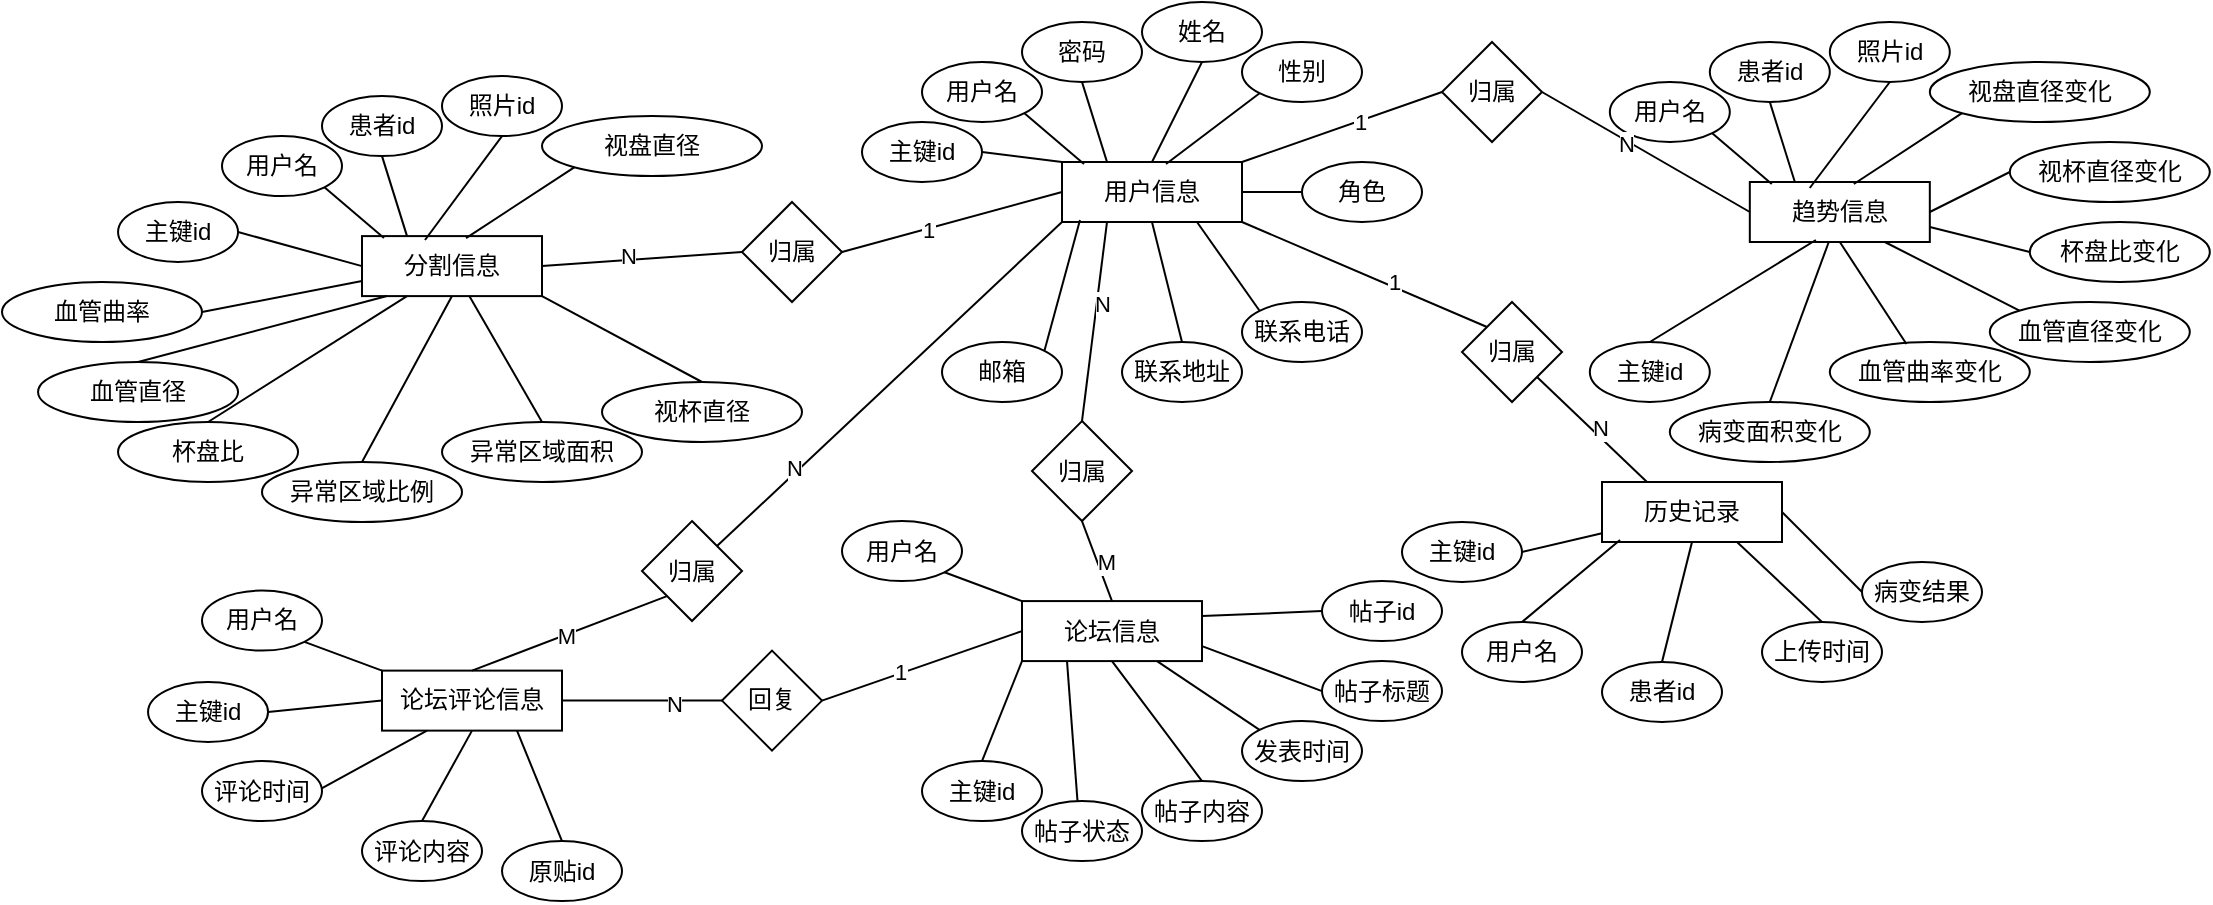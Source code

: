 <mxfile version="26.0.10">
  <diagram id="R2lEEEUBdFMjLlhIrx00" name="Page-1">
    <mxGraphModel dx="1804" dy="581" grid="1" gridSize="10" guides="1" tooltips="1" connect="1" arrows="1" fold="1" page="1" pageScale="1" pageWidth="850" pageHeight="1100" math="0" shadow="0" extFonts="Permanent Marker^https://fonts.googleapis.com/css?family=Permanent+Marker">
      <root>
        <mxCell id="0" />
        <mxCell id="1" parent="0" />
        <mxCell id="Ebmh9Xk1geTlfbSQMeQ6-151" style="rounded=0;orthogonalLoop=1;jettySize=auto;html=1;exitX=0.25;exitY=1;exitDx=0;exitDy=0;entryX=0.5;entryY=0;entryDx=0;entryDy=0;endArrow=none;startFill=0;" edge="1" parent="1" source="Ebmh9Xk1geTlfbSQMeQ6-1" target="Ebmh9Xk1geTlfbSQMeQ6-150">
          <mxGeometry relative="1" as="geometry" />
        </mxCell>
        <mxCell id="Ebmh9Xk1geTlfbSQMeQ6-153" value="N" style="edgeLabel;html=1;align=center;verticalAlign=middle;resizable=0;points=[];" vertex="1" connectable="0" parent="Ebmh9Xk1geTlfbSQMeQ6-151">
          <mxGeometry x="-0.19" y="2" relative="1" as="geometry">
            <mxPoint as="offset" />
          </mxGeometry>
        </mxCell>
        <mxCell id="Ebmh9Xk1geTlfbSQMeQ6-1" value="用户信息" style="rounded=0;whiteSpace=wrap;html=1;" vertex="1" parent="1">
          <mxGeometry x="400" y="230" width="90" height="30" as="geometry" />
        </mxCell>
        <mxCell id="Ebmh9Xk1geTlfbSQMeQ6-10" style="rounded=0;orthogonalLoop=1;jettySize=auto;html=1;exitX=1;exitY=0.5;exitDx=0;exitDy=0;entryX=0;entryY=0;entryDx=0;entryDy=0;endArrow=none;startFill=0;" edge="1" parent="1" source="Ebmh9Xk1geTlfbSQMeQ6-2" target="Ebmh9Xk1geTlfbSQMeQ6-1">
          <mxGeometry relative="1" as="geometry" />
        </mxCell>
        <mxCell id="Ebmh9Xk1geTlfbSQMeQ6-2" value="主键id" style="ellipse;whiteSpace=wrap;html=1;" vertex="1" parent="1">
          <mxGeometry x="300" y="210" width="60" height="30" as="geometry" />
        </mxCell>
        <mxCell id="Ebmh9Xk1geTlfbSQMeQ6-3" value="用户名" style="ellipse;whiteSpace=wrap;html=1;" vertex="1" parent="1">
          <mxGeometry x="330" y="180" width="60" height="30" as="geometry" />
        </mxCell>
        <mxCell id="Ebmh9Xk1geTlfbSQMeQ6-13" style="rounded=0;orthogonalLoop=1;jettySize=auto;html=1;exitX=0.5;exitY=1;exitDx=0;exitDy=0;entryX=0.25;entryY=0;entryDx=0;entryDy=0;endArrow=none;startFill=0;" edge="1" parent="1" source="Ebmh9Xk1geTlfbSQMeQ6-4" target="Ebmh9Xk1geTlfbSQMeQ6-1">
          <mxGeometry relative="1" as="geometry" />
        </mxCell>
        <mxCell id="Ebmh9Xk1geTlfbSQMeQ6-4" value="密码" style="ellipse;whiteSpace=wrap;html=1;" vertex="1" parent="1">
          <mxGeometry x="380" y="160" width="60" height="30" as="geometry" />
        </mxCell>
        <mxCell id="Ebmh9Xk1geTlfbSQMeQ6-5" value="姓名" style="ellipse;whiteSpace=wrap;html=1;" vertex="1" parent="1">
          <mxGeometry x="440" y="150" width="60" height="30" as="geometry" />
        </mxCell>
        <mxCell id="Ebmh9Xk1geTlfbSQMeQ6-6" value="性别" style="ellipse;whiteSpace=wrap;html=1;" vertex="1" parent="1">
          <mxGeometry x="490" y="170" width="60" height="30" as="geometry" />
        </mxCell>
        <mxCell id="Ebmh9Xk1geTlfbSQMeQ6-7" value="联系地址&lt;span style=&quot;color: rgba(0, 0, 0, 0); font-family: monospace; font-size: 0px; text-align: start; text-wrap-mode: nowrap;&quot;&gt;%3CmxGraphModel%3E%3Croot%3E%3CmxCell%20id%3D%220%22%2F%3E%3CmxCell%20id%3D%221%22%20parent%3D%220%22%2F%3E%3CmxCell%20id%3D%222%22%20value%3D%22%E7%94%A8%E6%88%B7%E5%90%8D%22%20style%3D%22ellipse%3BwhiteSpace%3Dwrap%3Bhtml%3D1%3B%22%20vertex%3D%221%22%20parent%3D%221%22%3E%3CmxGeometry%20x%3D%22300%22%20y%3D%22120%22%20width%3D%2260%22%20height%3D%2230%22%20as%3D%22geometry%22%2F%3E%3C%2FmxCell%3E%3C%2Froot%3E%3C%2FmxGraphModel%3E&lt;/span&gt;" style="ellipse;whiteSpace=wrap;html=1;" vertex="1" parent="1">
          <mxGeometry x="430" y="320" width="60" height="30" as="geometry" />
        </mxCell>
        <mxCell id="Ebmh9Xk1geTlfbSQMeQ6-8" value="联系电话" style="ellipse;whiteSpace=wrap;html=1;" vertex="1" parent="1">
          <mxGeometry x="490" y="300" width="60" height="30" as="geometry" />
        </mxCell>
        <mxCell id="Ebmh9Xk1geTlfbSQMeQ6-9" value="邮箱" style="ellipse;whiteSpace=wrap;html=1;" vertex="1" parent="1">
          <mxGeometry x="340" y="320" width="60" height="30" as="geometry" />
        </mxCell>
        <mxCell id="Ebmh9Xk1geTlfbSQMeQ6-14" style="rounded=0;orthogonalLoop=1;jettySize=auto;html=1;exitX=1;exitY=1;exitDx=0;exitDy=0;entryX=0.122;entryY=0.033;entryDx=0;entryDy=0;entryPerimeter=0;endArrow=none;startFill=0;" edge="1" parent="1" source="Ebmh9Xk1geTlfbSQMeQ6-3" target="Ebmh9Xk1geTlfbSQMeQ6-1">
          <mxGeometry relative="1" as="geometry" />
        </mxCell>
        <mxCell id="Ebmh9Xk1geTlfbSQMeQ6-15" style="rounded=0;orthogonalLoop=1;jettySize=auto;html=1;exitX=0.5;exitY=1;exitDx=0;exitDy=0;entryX=0.5;entryY=0;entryDx=0;entryDy=0;endArrow=none;startFill=0;" edge="1" parent="1" source="Ebmh9Xk1geTlfbSQMeQ6-5" target="Ebmh9Xk1geTlfbSQMeQ6-1">
          <mxGeometry relative="1" as="geometry" />
        </mxCell>
        <mxCell id="Ebmh9Xk1geTlfbSQMeQ6-17" style="rounded=0;orthogonalLoop=1;jettySize=auto;html=1;exitX=0;exitY=1;exitDx=0;exitDy=0;entryX=0.578;entryY=0.033;entryDx=0;entryDy=0;entryPerimeter=0;endArrow=none;startFill=0;" edge="1" parent="1" source="Ebmh9Xk1geTlfbSQMeQ6-6" target="Ebmh9Xk1geTlfbSQMeQ6-1">
          <mxGeometry relative="1" as="geometry" />
        </mxCell>
        <mxCell id="Ebmh9Xk1geTlfbSQMeQ6-19" style="edgeStyle=orthogonalEdgeStyle;rounded=0;orthogonalLoop=1;jettySize=auto;html=1;exitX=0;exitY=0.5;exitDx=0;exitDy=0;entryX=1;entryY=0.5;entryDx=0;entryDy=0;endArrow=none;startFill=0;" edge="1" parent="1" source="Ebmh9Xk1geTlfbSQMeQ6-18" target="Ebmh9Xk1geTlfbSQMeQ6-1">
          <mxGeometry relative="1" as="geometry" />
        </mxCell>
        <mxCell id="Ebmh9Xk1geTlfbSQMeQ6-18" value="角色" style="ellipse;whiteSpace=wrap;html=1;" vertex="1" parent="1">
          <mxGeometry x="520" y="230" width="60" height="30" as="geometry" />
        </mxCell>
        <mxCell id="Ebmh9Xk1geTlfbSQMeQ6-20" style="rounded=0;orthogonalLoop=1;jettySize=auto;html=1;exitX=0;exitY=0;exitDx=0;exitDy=0;entryX=0.75;entryY=1;entryDx=0;entryDy=0;endArrow=none;startFill=0;" edge="1" parent="1" source="Ebmh9Xk1geTlfbSQMeQ6-8" target="Ebmh9Xk1geTlfbSQMeQ6-1">
          <mxGeometry relative="1" as="geometry" />
        </mxCell>
        <mxCell id="Ebmh9Xk1geTlfbSQMeQ6-21" style="rounded=0;orthogonalLoop=1;jettySize=auto;html=1;exitX=0.5;exitY=0;exitDx=0;exitDy=0;entryX=0.5;entryY=1;entryDx=0;entryDy=0;endArrow=none;startFill=0;" edge="1" parent="1" source="Ebmh9Xk1geTlfbSQMeQ6-7" target="Ebmh9Xk1geTlfbSQMeQ6-1">
          <mxGeometry relative="1" as="geometry" />
        </mxCell>
        <mxCell id="Ebmh9Xk1geTlfbSQMeQ6-22" style="rounded=0;orthogonalLoop=1;jettySize=auto;html=1;exitX=1;exitY=0;exitDx=0;exitDy=0;entryX=0.1;entryY=0.967;entryDx=0;entryDy=0;entryPerimeter=0;endArrow=none;startFill=0;" edge="1" parent="1" source="Ebmh9Xk1geTlfbSQMeQ6-9" target="Ebmh9Xk1geTlfbSQMeQ6-1">
          <mxGeometry relative="1" as="geometry" />
        </mxCell>
        <mxCell id="Ebmh9Xk1geTlfbSQMeQ6-23" value="趋势信息" style="rounded=0;whiteSpace=wrap;html=1;" vertex="1" parent="1">
          <mxGeometry x="743.91" y="240" width="90" height="30" as="geometry" />
        </mxCell>
        <mxCell id="Ebmh9Xk1geTlfbSQMeQ6-24" style="rounded=0;orthogonalLoop=1;jettySize=auto;html=1;exitX=0.5;exitY=0;exitDx=0;exitDy=0;entryX=0.367;entryY=0.967;entryDx=0;entryDy=0;entryPerimeter=0;endArrow=none;startFill=0;" edge="1" parent="1" source="Ebmh9Xk1geTlfbSQMeQ6-25" target="Ebmh9Xk1geTlfbSQMeQ6-23">
          <mxGeometry relative="1" as="geometry">
            <mxPoint x="773.91" y="290" as="targetPoint" />
          </mxGeometry>
        </mxCell>
        <mxCell id="Ebmh9Xk1geTlfbSQMeQ6-25" value="主键id" style="ellipse;whiteSpace=wrap;html=1;" vertex="1" parent="1">
          <mxGeometry x="663.91" y="320" width="60" height="30" as="geometry" />
        </mxCell>
        <mxCell id="Ebmh9Xk1geTlfbSQMeQ6-26" value="用户名" style="ellipse;whiteSpace=wrap;html=1;" vertex="1" parent="1">
          <mxGeometry x="673.91" y="190" width="60" height="30" as="geometry" />
        </mxCell>
        <mxCell id="Ebmh9Xk1geTlfbSQMeQ6-27" style="rounded=0;orthogonalLoop=1;jettySize=auto;html=1;exitX=0.5;exitY=1;exitDx=0;exitDy=0;entryX=0.25;entryY=0;entryDx=0;entryDy=0;endArrow=none;startFill=0;" edge="1" parent="1" source="Ebmh9Xk1geTlfbSQMeQ6-28" target="Ebmh9Xk1geTlfbSQMeQ6-23">
          <mxGeometry relative="1" as="geometry" />
        </mxCell>
        <mxCell id="Ebmh9Xk1geTlfbSQMeQ6-28" value="患者id" style="ellipse;whiteSpace=wrap;html=1;" vertex="1" parent="1">
          <mxGeometry x="723.91" y="170" width="60" height="30" as="geometry" />
        </mxCell>
        <mxCell id="Ebmh9Xk1geTlfbSQMeQ6-29" value="照片id" style="ellipse;whiteSpace=wrap;html=1;" vertex="1" parent="1">
          <mxGeometry x="783.91" y="160" width="60" height="30" as="geometry" />
        </mxCell>
        <mxCell id="Ebmh9Xk1geTlfbSQMeQ6-30" value="视盘直径变化" style="ellipse;whiteSpace=wrap;html=1;" vertex="1" parent="1">
          <mxGeometry x="833.91" y="180" width="110" height="30" as="geometry" />
        </mxCell>
        <mxCell id="Ebmh9Xk1geTlfbSQMeQ6-31" value="血管直径变化" style="ellipse;whiteSpace=wrap;html=1;" vertex="1" parent="1">
          <mxGeometry x="863.91" y="300" width="100" height="30" as="geometry" />
        </mxCell>
        <mxCell id="Ebmh9Xk1geTlfbSQMeQ6-32" value="杯盘比变化" style="ellipse;whiteSpace=wrap;html=1;" vertex="1" parent="1">
          <mxGeometry x="883.91" y="260" width="90" height="30" as="geometry" />
        </mxCell>
        <mxCell id="Ebmh9Xk1geTlfbSQMeQ6-33" value="血管曲率变化" style="ellipse;whiteSpace=wrap;html=1;" vertex="1" parent="1">
          <mxGeometry x="783.91" y="320" width="100" height="30" as="geometry" />
        </mxCell>
        <mxCell id="Ebmh9Xk1geTlfbSQMeQ6-34" style="rounded=0;orthogonalLoop=1;jettySize=auto;html=1;exitX=1;exitY=1;exitDx=0;exitDy=0;entryX=0.122;entryY=0.033;entryDx=0;entryDy=0;entryPerimeter=0;endArrow=none;startFill=0;" edge="1" parent="1" source="Ebmh9Xk1geTlfbSQMeQ6-26" target="Ebmh9Xk1geTlfbSQMeQ6-23">
          <mxGeometry relative="1" as="geometry" />
        </mxCell>
        <mxCell id="Ebmh9Xk1geTlfbSQMeQ6-35" style="rounded=0;orthogonalLoop=1;jettySize=auto;html=1;exitX=0.5;exitY=1;exitDx=0;exitDy=0;entryX=0.333;entryY=0.1;entryDx=0;entryDy=0;entryPerimeter=0;endArrow=none;startFill=0;" edge="1" parent="1" source="Ebmh9Xk1geTlfbSQMeQ6-29" target="Ebmh9Xk1geTlfbSQMeQ6-23">
          <mxGeometry relative="1" as="geometry" />
        </mxCell>
        <mxCell id="Ebmh9Xk1geTlfbSQMeQ6-36" style="rounded=0;orthogonalLoop=1;jettySize=auto;html=1;exitX=0;exitY=1;exitDx=0;exitDy=0;entryX=0.578;entryY=0.033;entryDx=0;entryDy=0;entryPerimeter=0;endArrow=none;startFill=0;" edge="1" parent="1" source="Ebmh9Xk1geTlfbSQMeQ6-30" target="Ebmh9Xk1geTlfbSQMeQ6-23">
          <mxGeometry relative="1" as="geometry" />
        </mxCell>
        <mxCell id="Ebmh9Xk1geTlfbSQMeQ6-37" style="rounded=0;orthogonalLoop=1;jettySize=auto;html=1;exitX=0;exitY=0.5;exitDx=0;exitDy=0;entryX=1;entryY=0.5;entryDx=0;entryDy=0;endArrow=none;startFill=0;" edge="1" parent="1" source="Ebmh9Xk1geTlfbSQMeQ6-38" target="Ebmh9Xk1geTlfbSQMeQ6-23">
          <mxGeometry relative="1" as="geometry" />
        </mxCell>
        <mxCell id="Ebmh9Xk1geTlfbSQMeQ6-38" value="视杯直径变化" style="ellipse;whiteSpace=wrap;html=1;" vertex="1" parent="1">
          <mxGeometry x="873.91" y="220" width="100" height="30" as="geometry" />
        </mxCell>
        <mxCell id="Ebmh9Xk1geTlfbSQMeQ6-39" style="rounded=0;orthogonalLoop=1;jettySize=auto;html=1;exitX=0;exitY=0.5;exitDx=0;exitDy=0;entryX=1;entryY=0.75;entryDx=0;entryDy=0;endArrow=none;startFill=0;" edge="1" parent="1" source="Ebmh9Xk1geTlfbSQMeQ6-32" target="Ebmh9Xk1geTlfbSQMeQ6-23">
          <mxGeometry relative="1" as="geometry" />
        </mxCell>
        <mxCell id="Ebmh9Xk1geTlfbSQMeQ6-40" style="rounded=0;orthogonalLoop=1;jettySize=auto;html=1;exitX=0;exitY=0;exitDx=0;exitDy=0;entryX=0.75;entryY=1;entryDx=0;entryDy=0;endArrow=none;startFill=0;" edge="1" parent="1" source="Ebmh9Xk1geTlfbSQMeQ6-31" target="Ebmh9Xk1geTlfbSQMeQ6-23">
          <mxGeometry relative="1" as="geometry" />
        </mxCell>
        <mxCell id="Ebmh9Xk1geTlfbSQMeQ6-41" style="rounded=0;orthogonalLoop=1;jettySize=auto;html=1;exitX=0.383;exitY=0.033;exitDx=0;exitDy=0;entryX=0.5;entryY=1;entryDx=0;entryDy=0;exitPerimeter=0;endArrow=none;startFill=0;" edge="1" parent="1" source="Ebmh9Xk1geTlfbSQMeQ6-33" target="Ebmh9Xk1geTlfbSQMeQ6-23">
          <mxGeometry relative="1" as="geometry" />
        </mxCell>
        <mxCell id="Ebmh9Xk1geTlfbSQMeQ6-42" value="历史记录" style="rounded=0;whiteSpace=wrap;html=1;" vertex="1" parent="1">
          <mxGeometry x="670" y="390" width="90" height="30" as="geometry" />
        </mxCell>
        <mxCell id="Ebmh9Xk1geTlfbSQMeQ6-43" style="rounded=0;orthogonalLoop=1;jettySize=auto;html=1;exitX=1;exitY=0.5;exitDx=0;exitDy=0;endArrow=none;startFill=0;" edge="1" parent="1" source="Ebmh9Xk1geTlfbSQMeQ6-44" target="Ebmh9Xk1geTlfbSQMeQ6-42">
          <mxGeometry relative="1" as="geometry">
            <mxPoint x="660" y="400" as="targetPoint" />
          </mxGeometry>
        </mxCell>
        <mxCell id="Ebmh9Xk1geTlfbSQMeQ6-44" value="主键id" style="ellipse;whiteSpace=wrap;html=1;" vertex="1" parent="1">
          <mxGeometry x="570" y="410" width="60" height="30" as="geometry" />
        </mxCell>
        <mxCell id="Ebmh9Xk1geTlfbSQMeQ6-50" value="患者id" style="ellipse;whiteSpace=wrap;html=1;" vertex="1" parent="1">
          <mxGeometry x="670" y="480" width="60" height="30" as="geometry" />
        </mxCell>
        <mxCell id="Ebmh9Xk1geTlfbSQMeQ6-51" value="上传时间" style="ellipse;whiteSpace=wrap;html=1;" vertex="1" parent="1">
          <mxGeometry x="750" y="460" width="60" height="30" as="geometry" />
        </mxCell>
        <mxCell id="Ebmh9Xk1geTlfbSQMeQ6-52" value="用户名" style="ellipse;whiteSpace=wrap;html=1;" vertex="1" parent="1">
          <mxGeometry x="600" y="460" width="60" height="30" as="geometry" />
        </mxCell>
        <mxCell id="Ebmh9Xk1geTlfbSQMeQ6-56" style="rounded=0;orthogonalLoop=1;jettySize=auto;html=1;exitX=0;exitY=0.5;exitDx=0;exitDy=0;entryX=1;entryY=0.5;entryDx=0;entryDy=0;endArrow=none;startFill=0;" edge="1" parent="1" source="Ebmh9Xk1geTlfbSQMeQ6-57" target="Ebmh9Xk1geTlfbSQMeQ6-42">
          <mxGeometry relative="1" as="geometry" />
        </mxCell>
        <mxCell id="Ebmh9Xk1geTlfbSQMeQ6-57" value="病变结果" style="ellipse;whiteSpace=wrap;html=1;" vertex="1" parent="1">
          <mxGeometry x="800" y="430" width="60" height="30" as="geometry" />
        </mxCell>
        <mxCell id="Ebmh9Xk1geTlfbSQMeQ6-58" style="rounded=0;orthogonalLoop=1;jettySize=auto;html=1;exitX=0.5;exitY=0;exitDx=0;exitDy=0;entryX=0.75;entryY=1;entryDx=0;entryDy=0;endArrow=none;startFill=0;" edge="1" parent="1" source="Ebmh9Xk1geTlfbSQMeQ6-51" target="Ebmh9Xk1geTlfbSQMeQ6-42">
          <mxGeometry relative="1" as="geometry" />
        </mxCell>
        <mxCell id="Ebmh9Xk1geTlfbSQMeQ6-59" style="rounded=0;orthogonalLoop=1;jettySize=auto;html=1;exitX=0.5;exitY=0;exitDx=0;exitDy=0;entryX=0.5;entryY=1;entryDx=0;entryDy=0;endArrow=none;startFill=0;" edge="1" parent="1" source="Ebmh9Xk1geTlfbSQMeQ6-50" target="Ebmh9Xk1geTlfbSQMeQ6-42">
          <mxGeometry relative="1" as="geometry" />
        </mxCell>
        <mxCell id="Ebmh9Xk1geTlfbSQMeQ6-60" style="rounded=0;orthogonalLoop=1;jettySize=auto;html=1;exitX=0.5;exitY=0;exitDx=0;exitDy=0;entryX=0.1;entryY=0.967;entryDx=0;entryDy=0;entryPerimeter=0;endArrow=none;startFill=0;" edge="1" parent="1" source="Ebmh9Xk1geTlfbSQMeQ6-52" target="Ebmh9Xk1geTlfbSQMeQ6-42">
          <mxGeometry relative="1" as="geometry" />
        </mxCell>
        <mxCell id="Ebmh9Xk1geTlfbSQMeQ6-63" style="rounded=0;orthogonalLoop=1;jettySize=auto;html=1;exitX=1;exitY=1;exitDx=0;exitDy=0;entryX=0.25;entryY=0;entryDx=0;entryDy=0;endArrow=none;endFill=0;startFill=0;" edge="1" parent="1" source="Ebmh9Xk1geTlfbSQMeQ6-62" target="Ebmh9Xk1geTlfbSQMeQ6-42">
          <mxGeometry relative="1" as="geometry" />
        </mxCell>
        <mxCell id="Ebmh9Xk1geTlfbSQMeQ6-64" value="N" style="edgeLabel;html=1;align=center;verticalAlign=middle;resizable=0;points=[];" vertex="1" connectable="0" parent="Ebmh9Xk1geTlfbSQMeQ6-63">
          <mxGeometry x="0.055" y="3" relative="1" as="geometry">
            <mxPoint as="offset" />
          </mxGeometry>
        </mxCell>
        <mxCell id="Ebmh9Xk1geTlfbSQMeQ6-65" style="rounded=0;orthogonalLoop=1;jettySize=auto;html=1;exitX=0;exitY=0;exitDx=0;exitDy=0;entryX=1;entryY=1;entryDx=0;entryDy=0;endArrow=none;startFill=0;" edge="1" parent="1" source="Ebmh9Xk1geTlfbSQMeQ6-62" target="Ebmh9Xk1geTlfbSQMeQ6-1">
          <mxGeometry relative="1" as="geometry" />
        </mxCell>
        <mxCell id="Ebmh9Xk1geTlfbSQMeQ6-66" value="1" style="edgeLabel;html=1;align=center;verticalAlign=middle;resizable=0;points=[];" vertex="1" connectable="0" parent="Ebmh9Xk1geTlfbSQMeQ6-65">
          <mxGeometry x="-0.222" y="-3" relative="1" as="geometry">
            <mxPoint as="offset" />
          </mxGeometry>
        </mxCell>
        <mxCell id="Ebmh9Xk1geTlfbSQMeQ6-62" value="归属" style="rhombus;whiteSpace=wrap;html=1;" vertex="1" parent="1">
          <mxGeometry x="600" y="300" width="50" height="50" as="geometry" />
        </mxCell>
        <mxCell id="Ebmh9Xk1geTlfbSQMeQ6-68" style="rounded=0;orthogonalLoop=1;jettySize=auto;html=1;exitX=0.5;exitY=0;exitDx=0;exitDy=0;endArrow=none;startFill=0;" edge="1" parent="1" source="Ebmh9Xk1geTlfbSQMeQ6-67" target="Ebmh9Xk1geTlfbSQMeQ6-23">
          <mxGeometry relative="1" as="geometry" />
        </mxCell>
        <mxCell id="Ebmh9Xk1geTlfbSQMeQ6-67" value="病变面积变化" style="ellipse;whiteSpace=wrap;html=1;" vertex="1" parent="1">
          <mxGeometry x="703.91" y="350" width="100" height="30" as="geometry" />
        </mxCell>
        <mxCell id="Ebmh9Xk1geTlfbSQMeQ6-70" style="rounded=0;orthogonalLoop=1;jettySize=auto;html=1;exitX=1;exitY=0.5;exitDx=0;exitDy=0;endArrow=none;startFill=0;entryX=0;entryY=0.5;entryDx=0;entryDy=0;" edge="1" parent="1" source="Ebmh9Xk1geTlfbSQMeQ6-69" target="Ebmh9Xk1geTlfbSQMeQ6-23">
          <mxGeometry relative="1" as="geometry" />
        </mxCell>
        <mxCell id="Ebmh9Xk1geTlfbSQMeQ6-72" value="N" style="edgeLabel;html=1;align=center;verticalAlign=middle;resizable=0;points=[];" vertex="1" connectable="0" parent="Ebmh9Xk1geTlfbSQMeQ6-70">
          <mxGeometry x="-0.184" y="-1" relative="1" as="geometry">
            <mxPoint as="offset" />
          </mxGeometry>
        </mxCell>
        <mxCell id="Ebmh9Xk1geTlfbSQMeQ6-71" style="rounded=0;orthogonalLoop=1;jettySize=auto;html=1;exitX=0;exitY=0.5;exitDx=0;exitDy=0;entryX=1;entryY=0;entryDx=0;entryDy=0;endArrow=none;startFill=0;" edge="1" parent="1" source="Ebmh9Xk1geTlfbSQMeQ6-69" target="Ebmh9Xk1geTlfbSQMeQ6-1">
          <mxGeometry relative="1" as="geometry" />
        </mxCell>
        <mxCell id="Ebmh9Xk1geTlfbSQMeQ6-73" value="1" style="edgeLabel;html=1;align=center;verticalAlign=middle;resizable=0;points=[];" vertex="1" connectable="0" parent="Ebmh9Xk1geTlfbSQMeQ6-71">
          <mxGeometry x="-0.164" relative="1" as="geometry">
            <mxPoint x="1" as="offset" />
          </mxGeometry>
        </mxCell>
        <mxCell id="Ebmh9Xk1geTlfbSQMeQ6-69" value="归属" style="rhombus;whiteSpace=wrap;html=1;" vertex="1" parent="1">
          <mxGeometry x="590" y="170" width="50" height="50" as="geometry" />
        </mxCell>
        <mxCell id="Ebmh9Xk1geTlfbSQMeQ6-125" style="rounded=0;orthogonalLoop=1;jettySize=auto;html=1;exitX=1;exitY=0.5;exitDx=0;exitDy=0;entryX=0;entryY=0.5;entryDx=0;entryDy=0;endArrow=none;startFill=0;" edge="1" parent="1" source="Ebmh9Xk1geTlfbSQMeQ6-96" target="Ebmh9Xk1geTlfbSQMeQ6-123">
          <mxGeometry relative="1" as="geometry" />
        </mxCell>
        <mxCell id="Ebmh9Xk1geTlfbSQMeQ6-127" value="N" style="edgeLabel;html=1;align=center;verticalAlign=middle;resizable=0;points=[];" vertex="1" connectable="0" parent="Ebmh9Xk1geTlfbSQMeQ6-125">
          <mxGeometry x="-0.157" y="2" relative="1" as="geometry">
            <mxPoint as="offset" />
          </mxGeometry>
        </mxCell>
        <mxCell id="Ebmh9Xk1geTlfbSQMeQ6-96" value="分割信息" style="rounded=0;whiteSpace=wrap;html=1;" vertex="1" parent="1">
          <mxGeometry x="50" y="267.05" width="90" height="30" as="geometry" />
        </mxCell>
        <mxCell id="Ebmh9Xk1geTlfbSQMeQ6-97" style="rounded=0;orthogonalLoop=1;jettySize=auto;html=1;exitX=1;exitY=0.5;exitDx=0;exitDy=0;entryX=0;entryY=0.5;entryDx=0;entryDy=0;endArrow=none;startFill=0;" edge="1" parent="1" source="Ebmh9Xk1geTlfbSQMeQ6-98" target="Ebmh9Xk1geTlfbSQMeQ6-96">
          <mxGeometry relative="1" as="geometry">
            <mxPoint x="80" y="317.05" as="targetPoint" />
          </mxGeometry>
        </mxCell>
        <mxCell id="Ebmh9Xk1geTlfbSQMeQ6-98" value="主键id" style="ellipse;whiteSpace=wrap;html=1;" vertex="1" parent="1">
          <mxGeometry x="-71.98" y="250" width="60" height="30" as="geometry" />
        </mxCell>
        <mxCell id="Ebmh9Xk1geTlfbSQMeQ6-99" value="用户名" style="ellipse;whiteSpace=wrap;html=1;" vertex="1" parent="1">
          <mxGeometry x="-20" y="217.05" width="60" height="30" as="geometry" />
        </mxCell>
        <mxCell id="Ebmh9Xk1geTlfbSQMeQ6-100" style="rounded=0;orthogonalLoop=1;jettySize=auto;html=1;exitX=0.5;exitY=1;exitDx=0;exitDy=0;entryX=0.25;entryY=0;entryDx=0;entryDy=0;endArrow=none;startFill=0;" edge="1" parent="1" source="Ebmh9Xk1geTlfbSQMeQ6-101" target="Ebmh9Xk1geTlfbSQMeQ6-96">
          <mxGeometry relative="1" as="geometry" />
        </mxCell>
        <mxCell id="Ebmh9Xk1geTlfbSQMeQ6-101" value="患者id" style="ellipse;whiteSpace=wrap;html=1;" vertex="1" parent="1">
          <mxGeometry x="30" y="197.05" width="60" height="30" as="geometry" />
        </mxCell>
        <mxCell id="Ebmh9Xk1geTlfbSQMeQ6-102" value="照片id" style="ellipse;whiteSpace=wrap;html=1;" vertex="1" parent="1">
          <mxGeometry x="90" y="187.05" width="60" height="30" as="geometry" />
        </mxCell>
        <mxCell id="Ebmh9Xk1geTlfbSQMeQ6-103" value="视盘直径" style="ellipse;whiteSpace=wrap;html=1;" vertex="1" parent="1">
          <mxGeometry x="140" y="207.05" width="110" height="30" as="geometry" />
        </mxCell>
        <mxCell id="Ebmh9Xk1geTlfbSQMeQ6-104" value="血管直径" style="ellipse;whiteSpace=wrap;html=1;" vertex="1" parent="1">
          <mxGeometry x="-111.98" y="330" width="100" height="30" as="geometry" />
        </mxCell>
        <mxCell id="Ebmh9Xk1geTlfbSQMeQ6-105" value="杯盘比" style="ellipse;whiteSpace=wrap;html=1;" vertex="1" parent="1">
          <mxGeometry x="-71.98" y="360" width="90" height="30" as="geometry" />
        </mxCell>
        <mxCell id="Ebmh9Xk1geTlfbSQMeQ6-106" value="血管曲率" style="ellipse;whiteSpace=wrap;html=1;" vertex="1" parent="1">
          <mxGeometry x="-130" y="290" width="100" height="30" as="geometry" />
        </mxCell>
        <mxCell id="Ebmh9Xk1geTlfbSQMeQ6-107" style="rounded=0;orthogonalLoop=1;jettySize=auto;html=1;exitX=1;exitY=1;exitDx=0;exitDy=0;entryX=0.122;entryY=0.033;entryDx=0;entryDy=0;entryPerimeter=0;endArrow=none;startFill=0;" edge="1" parent="1" source="Ebmh9Xk1geTlfbSQMeQ6-99" target="Ebmh9Xk1geTlfbSQMeQ6-96">
          <mxGeometry relative="1" as="geometry" />
        </mxCell>
        <mxCell id="Ebmh9Xk1geTlfbSQMeQ6-108" style="rounded=0;orthogonalLoop=1;jettySize=auto;html=1;exitX=0.5;exitY=1;exitDx=0;exitDy=0;endArrow=none;startFill=0;entryX=0.35;entryY=0.065;entryDx=0;entryDy=0;entryPerimeter=0;" edge="1" parent="1" source="Ebmh9Xk1geTlfbSQMeQ6-102" target="Ebmh9Xk1geTlfbSQMeQ6-96">
          <mxGeometry relative="1" as="geometry">
            <mxPoint x="90" y="270" as="targetPoint" />
          </mxGeometry>
        </mxCell>
        <mxCell id="Ebmh9Xk1geTlfbSQMeQ6-109" style="rounded=0;orthogonalLoop=1;jettySize=auto;html=1;exitX=0;exitY=1;exitDx=0;exitDy=0;entryX=0.578;entryY=0.033;entryDx=0;entryDy=0;entryPerimeter=0;endArrow=none;startFill=0;" edge="1" parent="1" source="Ebmh9Xk1geTlfbSQMeQ6-103" target="Ebmh9Xk1geTlfbSQMeQ6-96">
          <mxGeometry relative="1" as="geometry" />
        </mxCell>
        <mxCell id="Ebmh9Xk1geTlfbSQMeQ6-110" style="rounded=0;orthogonalLoop=1;jettySize=auto;html=1;exitX=0.5;exitY=0;exitDx=0;exitDy=0;entryX=1;entryY=1;entryDx=0;entryDy=0;endArrow=none;startFill=0;" edge="1" parent="1" source="Ebmh9Xk1geTlfbSQMeQ6-111" target="Ebmh9Xk1geTlfbSQMeQ6-96">
          <mxGeometry relative="1" as="geometry" />
        </mxCell>
        <mxCell id="Ebmh9Xk1geTlfbSQMeQ6-111" value="视杯直径" style="ellipse;whiteSpace=wrap;html=1;" vertex="1" parent="1">
          <mxGeometry x="170" y="340" width="100" height="30" as="geometry" />
        </mxCell>
        <mxCell id="Ebmh9Xk1geTlfbSQMeQ6-112" style="rounded=0;orthogonalLoop=1;jettySize=auto;html=1;exitX=0.5;exitY=0;exitDx=0;exitDy=0;entryX=0.25;entryY=1;entryDx=0;entryDy=0;endArrow=none;startFill=0;" edge="1" parent="1" source="Ebmh9Xk1geTlfbSQMeQ6-105" target="Ebmh9Xk1geTlfbSQMeQ6-96">
          <mxGeometry relative="1" as="geometry" />
        </mxCell>
        <mxCell id="Ebmh9Xk1geTlfbSQMeQ6-113" style="rounded=0;orthogonalLoop=1;jettySize=auto;html=1;exitX=0.5;exitY=0;exitDx=0;exitDy=0;entryX=0.139;entryY=0.998;entryDx=0;entryDy=0;entryPerimeter=0;endArrow=none;startFill=0;" edge="1" parent="1" source="Ebmh9Xk1geTlfbSQMeQ6-104" target="Ebmh9Xk1geTlfbSQMeQ6-96">
          <mxGeometry relative="1" as="geometry" />
        </mxCell>
        <mxCell id="Ebmh9Xk1geTlfbSQMeQ6-114" style="rounded=0;orthogonalLoop=1;jettySize=auto;html=1;exitX=1;exitY=0.5;exitDx=0;exitDy=0;entryX=0;entryY=0.75;entryDx=0;entryDy=0;endArrow=none;startFill=0;" edge="1" parent="1" source="Ebmh9Xk1geTlfbSQMeQ6-106" target="Ebmh9Xk1geTlfbSQMeQ6-96">
          <mxGeometry relative="1" as="geometry" />
        </mxCell>
        <mxCell id="Ebmh9Xk1geTlfbSQMeQ6-120" style="rounded=0;orthogonalLoop=1;jettySize=auto;html=1;exitX=0.5;exitY=0;exitDx=0;exitDy=0;entryX=0.5;entryY=1;entryDx=0;entryDy=0;endArrow=none;startFill=0;" edge="1" parent="1" source="Ebmh9Xk1geTlfbSQMeQ6-118" target="Ebmh9Xk1geTlfbSQMeQ6-96">
          <mxGeometry relative="1" as="geometry" />
        </mxCell>
        <mxCell id="Ebmh9Xk1geTlfbSQMeQ6-118" value="异常区域比例" style="ellipse;whiteSpace=wrap;html=1;" vertex="1" parent="1">
          <mxGeometry y="380" width="100" height="30" as="geometry" />
        </mxCell>
        <mxCell id="Ebmh9Xk1geTlfbSQMeQ6-121" style="rounded=0;orthogonalLoop=1;jettySize=auto;html=1;exitX=0.5;exitY=0;exitDx=0;exitDy=0;endArrow=none;startFill=0;" edge="1" parent="1" source="Ebmh9Xk1geTlfbSQMeQ6-119" target="Ebmh9Xk1geTlfbSQMeQ6-96">
          <mxGeometry relative="1" as="geometry" />
        </mxCell>
        <mxCell id="Ebmh9Xk1geTlfbSQMeQ6-119" value="异常区域面积" style="ellipse;whiteSpace=wrap;html=1;" vertex="1" parent="1">
          <mxGeometry x="90" y="360" width="100" height="30" as="geometry" />
        </mxCell>
        <mxCell id="Ebmh9Xk1geTlfbSQMeQ6-124" style="rounded=0;orthogonalLoop=1;jettySize=auto;html=1;exitX=1;exitY=0.5;exitDx=0;exitDy=0;entryX=0;entryY=0.5;entryDx=0;entryDy=0;endArrow=none;startFill=0;" edge="1" parent="1" source="Ebmh9Xk1geTlfbSQMeQ6-123" target="Ebmh9Xk1geTlfbSQMeQ6-1">
          <mxGeometry relative="1" as="geometry" />
        </mxCell>
        <mxCell id="Ebmh9Xk1geTlfbSQMeQ6-126" value="1" style="edgeLabel;html=1;align=center;verticalAlign=middle;resizable=0;points=[];" vertex="1" connectable="0" parent="Ebmh9Xk1geTlfbSQMeQ6-124">
          <mxGeometry x="-0.217" relative="1" as="geometry">
            <mxPoint as="offset" />
          </mxGeometry>
        </mxCell>
        <mxCell id="Ebmh9Xk1geTlfbSQMeQ6-123" value="归属" style="rhombus;whiteSpace=wrap;html=1;" vertex="1" parent="1">
          <mxGeometry x="240" y="250" width="50" height="50" as="geometry" />
        </mxCell>
        <mxCell id="Ebmh9Xk1geTlfbSQMeQ6-128" value="论坛信息" style="rounded=0;whiteSpace=wrap;html=1;" vertex="1" parent="1">
          <mxGeometry x="380" y="449.54" width="90" height="30" as="geometry" />
        </mxCell>
        <mxCell id="Ebmh9Xk1geTlfbSQMeQ6-129" style="rounded=0;orthogonalLoop=1;jettySize=auto;html=1;exitX=0.5;exitY=0;exitDx=0;exitDy=0;entryX=0;entryY=1;entryDx=0;entryDy=0;endArrow=none;startFill=0;" edge="1" parent="1" source="Ebmh9Xk1geTlfbSQMeQ6-130" target="Ebmh9Xk1geTlfbSQMeQ6-128">
          <mxGeometry relative="1" as="geometry" />
        </mxCell>
        <mxCell id="Ebmh9Xk1geTlfbSQMeQ6-130" value="主键id" style="ellipse;whiteSpace=wrap;html=1;" vertex="1" parent="1">
          <mxGeometry x="330" y="529.54" width="60" height="30" as="geometry" />
        </mxCell>
        <mxCell id="Ebmh9Xk1geTlfbSQMeQ6-131" value="用户名" style="ellipse;whiteSpace=wrap;html=1;" vertex="1" parent="1">
          <mxGeometry x="290" y="409.54" width="60" height="30" as="geometry" />
        </mxCell>
        <mxCell id="Ebmh9Xk1geTlfbSQMeQ6-132" style="rounded=0;orthogonalLoop=1;jettySize=auto;html=1;exitX=0.5;exitY=1;exitDx=0;exitDy=0;entryX=0.25;entryY=1;entryDx=0;entryDy=0;endArrow=none;startFill=0;" edge="1" parent="1" source="Ebmh9Xk1geTlfbSQMeQ6-133" target="Ebmh9Xk1geTlfbSQMeQ6-128">
          <mxGeometry relative="1" as="geometry" />
        </mxCell>
        <mxCell id="Ebmh9Xk1geTlfbSQMeQ6-133" value="帖子状态" style="ellipse;whiteSpace=wrap;html=1;" vertex="1" parent="1">
          <mxGeometry x="380" y="549.54" width="60" height="30" as="geometry" />
        </mxCell>
        <mxCell id="Ebmh9Xk1geTlfbSQMeQ6-134" value="帖子id" style="ellipse;whiteSpace=wrap;html=1;" vertex="1" parent="1">
          <mxGeometry x="530" y="439.54" width="60" height="30" as="geometry" />
        </mxCell>
        <mxCell id="Ebmh9Xk1geTlfbSQMeQ6-135" value="帖子标题" style="ellipse;whiteSpace=wrap;html=1;" vertex="1" parent="1">
          <mxGeometry x="530" y="479.54" width="60" height="30" as="geometry" />
        </mxCell>
        <mxCell id="Ebmh9Xk1geTlfbSQMeQ6-136" value="帖子内容" style="ellipse;whiteSpace=wrap;html=1;" vertex="1" parent="1">
          <mxGeometry x="440" y="539.54" width="60" height="30" as="geometry" />
        </mxCell>
        <mxCell id="Ebmh9Xk1geTlfbSQMeQ6-137" value="发表时间" style="ellipse;whiteSpace=wrap;html=1;" vertex="1" parent="1">
          <mxGeometry x="490" y="509.54" width="60" height="30" as="geometry" />
        </mxCell>
        <mxCell id="Ebmh9Xk1geTlfbSQMeQ6-139" style="rounded=0;orthogonalLoop=1;jettySize=auto;html=1;exitX=1;exitY=1;exitDx=0;exitDy=0;entryX=0;entryY=0;entryDx=0;entryDy=0;endArrow=none;startFill=0;" edge="1" parent="1" source="Ebmh9Xk1geTlfbSQMeQ6-131" target="Ebmh9Xk1geTlfbSQMeQ6-128">
          <mxGeometry relative="1" as="geometry" />
        </mxCell>
        <mxCell id="Ebmh9Xk1geTlfbSQMeQ6-140" style="rounded=0;orthogonalLoop=1;jettySize=auto;html=1;exitX=0;exitY=0.5;exitDx=0;exitDy=0;entryX=1;entryY=0.25;entryDx=0;entryDy=0;endArrow=none;startFill=0;" edge="1" parent="1" source="Ebmh9Xk1geTlfbSQMeQ6-134" target="Ebmh9Xk1geTlfbSQMeQ6-128">
          <mxGeometry relative="1" as="geometry" />
        </mxCell>
        <mxCell id="Ebmh9Xk1geTlfbSQMeQ6-141" style="rounded=0;orthogonalLoop=1;jettySize=auto;html=1;exitX=0;exitY=0.5;exitDx=0;exitDy=0;entryX=1;entryY=0.75;entryDx=0;entryDy=0;endArrow=none;startFill=0;" edge="1" parent="1" source="Ebmh9Xk1geTlfbSQMeQ6-135" target="Ebmh9Xk1geTlfbSQMeQ6-128">
          <mxGeometry relative="1" as="geometry" />
        </mxCell>
        <mxCell id="Ebmh9Xk1geTlfbSQMeQ6-143" style="rounded=0;orthogonalLoop=1;jettySize=auto;html=1;exitX=0;exitY=0;exitDx=0;exitDy=0;entryX=0.75;entryY=1;entryDx=0;entryDy=0;endArrow=none;startFill=0;" edge="1" parent="1" source="Ebmh9Xk1geTlfbSQMeQ6-137" target="Ebmh9Xk1geTlfbSQMeQ6-128">
          <mxGeometry relative="1" as="geometry" />
        </mxCell>
        <mxCell id="Ebmh9Xk1geTlfbSQMeQ6-144" style="rounded=0;orthogonalLoop=1;jettySize=auto;html=1;exitX=0.5;exitY=0;exitDx=0;exitDy=0;entryX=0.5;entryY=1;entryDx=0;entryDy=0;endArrow=none;startFill=0;" edge="1" parent="1" source="Ebmh9Xk1geTlfbSQMeQ6-136" target="Ebmh9Xk1geTlfbSQMeQ6-128">
          <mxGeometry relative="1" as="geometry" />
        </mxCell>
        <mxCell id="Ebmh9Xk1geTlfbSQMeQ6-152" style="rounded=0;orthogonalLoop=1;jettySize=auto;html=1;exitX=0.5;exitY=1;exitDx=0;exitDy=0;entryX=0.5;entryY=0;entryDx=0;entryDy=0;endArrow=none;startFill=0;" edge="1" parent="1" source="Ebmh9Xk1geTlfbSQMeQ6-150" target="Ebmh9Xk1geTlfbSQMeQ6-128">
          <mxGeometry relative="1" as="geometry" />
        </mxCell>
        <mxCell id="Ebmh9Xk1geTlfbSQMeQ6-154" value="M" style="edgeLabel;html=1;align=center;verticalAlign=middle;resizable=0;points=[];" vertex="1" connectable="0" parent="Ebmh9Xk1geTlfbSQMeQ6-152">
          <mxGeometry x="0.022" y="4" relative="1" as="geometry">
            <mxPoint y="1" as="offset" />
          </mxGeometry>
        </mxCell>
        <mxCell id="Ebmh9Xk1geTlfbSQMeQ6-150" value="归属" style="rhombus;whiteSpace=wrap;html=1;" vertex="1" parent="1">
          <mxGeometry x="385" y="359.54" width="50" height="50" as="geometry" />
        </mxCell>
        <mxCell id="Ebmh9Xk1geTlfbSQMeQ6-155" value="论坛评论信息" style="rounded=0;whiteSpace=wrap;html=1;" vertex="1" parent="1">
          <mxGeometry x="60" y="484.31" width="90" height="30" as="geometry" />
        </mxCell>
        <mxCell id="Ebmh9Xk1geTlfbSQMeQ6-156" style="rounded=0;orthogonalLoop=1;jettySize=auto;html=1;exitX=1;exitY=0.5;exitDx=0;exitDy=0;entryX=0;entryY=0.5;entryDx=0;entryDy=0;endArrow=none;startFill=0;" edge="1" parent="1" source="Ebmh9Xk1geTlfbSQMeQ6-157" target="Ebmh9Xk1geTlfbSQMeQ6-155">
          <mxGeometry relative="1" as="geometry" />
        </mxCell>
        <mxCell id="Ebmh9Xk1geTlfbSQMeQ6-157" value="主键id" style="ellipse;whiteSpace=wrap;html=1;" vertex="1" parent="1">
          <mxGeometry x="-56.98" y="490.0" width="60" height="30" as="geometry" />
        </mxCell>
        <mxCell id="Ebmh9Xk1geTlfbSQMeQ6-158" value="用户名" style="ellipse;whiteSpace=wrap;html=1;" vertex="1" parent="1">
          <mxGeometry x="-30" y="444.31" width="60" height="30" as="geometry" />
        </mxCell>
        <mxCell id="Ebmh9Xk1geTlfbSQMeQ6-159" style="rounded=0;orthogonalLoop=1;jettySize=auto;html=1;exitX=0.5;exitY=1;exitDx=0;exitDy=0;entryX=0.25;entryY=1;entryDx=0;entryDy=0;endArrow=none;startFill=0;" edge="1" parent="1" source="Ebmh9Xk1geTlfbSQMeQ6-160" target="Ebmh9Xk1geTlfbSQMeQ6-155">
          <mxGeometry relative="1" as="geometry" />
        </mxCell>
        <mxCell id="Ebmh9Xk1geTlfbSQMeQ6-160" value="评论时间" style="ellipse;whiteSpace=wrap;html=1;" vertex="1" parent="1">
          <mxGeometry x="-30" y="529.54" width="60" height="30" as="geometry" />
        </mxCell>
        <mxCell id="Ebmh9Xk1geTlfbSQMeQ6-163" value="评论内容" style="ellipse;whiteSpace=wrap;html=1;" vertex="1" parent="1">
          <mxGeometry x="50" y="559.54" width="60" height="30" as="geometry" />
        </mxCell>
        <mxCell id="Ebmh9Xk1geTlfbSQMeQ6-164" value="原贴id" style="ellipse;whiteSpace=wrap;html=1;" vertex="1" parent="1">
          <mxGeometry x="120" y="569.54" width="60" height="30" as="geometry" />
        </mxCell>
        <mxCell id="Ebmh9Xk1geTlfbSQMeQ6-165" style="rounded=0;orthogonalLoop=1;jettySize=auto;html=1;exitX=1;exitY=1;exitDx=0;exitDy=0;entryX=0;entryY=0;entryDx=0;entryDy=0;endArrow=none;startFill=0;" edge="1" parent="1" source="Ebmh9Xk1geTlfbSQMeQ6-158" target="Ebmh9Xk1geTlfbSQMeQ6-155">
          <mxGeometry relative="1" as="geometry" />
        </mxCell>
        <mxCell id="Ebmh9Xk1geTlfbSQMeQ6-168" style="rounded=0;orthogonalLoop=1;jettySize=auto;html=1;exitX=0.5;exitY=0;exitDx=0;exitDy=0;entryX=0.75;entryY=1;entryDx=0;entryDy=0;endArrow=none;startFill=0;" edge="1" parent="1" source="Ebmh9Xk1geTlfbSQMeQ6-164" target="Ebmh9Xk1geTlfbSQMeQ6-155">
          <mxGeometry relative="1" as="geometry" />
        </mxCell>
        <mxCell id="Ebmh9Xk1geTlfbSQMeQ6-169" style="rounded=0;orthogonalLoop=1;jettySize=auto;html=1;exitX=0.5;exitY=0;exitDx=0;exitDy=0;entryX=0.5;entryY=1;entryDx=0;entryDy=0;endArrow=none;startFill=0;" edge="1" parent="1" source="Ebmh9Xk1geTlfbSQMeQ6-163" target="Ebmh9Xk1geTlfbSQMeQ6-155">
          <mxGeometry relative="1" as="geometry" />
        </mxCell>
        <mxCell id="Ebmh9Xk1geTlfbSQMeQ6-177" style="rounded=0;orthogonalLoop=1;jettySize=auto;html=1;exitX=1;exitY=0.5;exitDx=0;exitDy=0;entryX=0;entryY=0.5;entryDx=0;entryDy=0;endArrow=none;startFill=0;" edge="1" parent="1" source="Ebmh9Xk1geTlfbSQMeQ6-172" target="Ebmh9Xk1geTlfbSQMeQ6-128">
          <mxGeometry relative="1" as="geometry" />
        </mxCell>
        <mxCell id="Ebmh9Xk1geTlfbSQMeQ6-181" value="1" style="edgeLabel;html=1;align=center;verticalAlign=middle;resizable=0;points=[];" vertex="1" connectable="0" parent="Ebmh9Xk1geTlfbSQMeQ6-177">
          <mxGeometry x="-0.224" y="1" relative="1" as="geometry">
            <mxPoint as="offset" />
          </mxGeometry>
        </mxCell>
        <mxCell id="Ebmh9Xk1geTlfbSQMeQ6-178" style="rounded=0;orthogonalLoop=1;jettySize=auto;html=1;exitX=0;exitY=0.5;exitDx=0;exitDy=0;entryX=1;entryY=0.5;entryDx=0;entryDy=0;endArrow=none;startFill=0;" edge="1" parent="1" source="Ebmh9Xk1geTlfbSQMeQ6-172" target="Ebmh9Xk1geTlfbSQMeQ6-155">
          <mxGeometry relative="1" as="geometry" />
        </mxCell>
        <mxCell id="Ebmh9Xk1geTlfbSQMeQ6-182" value="N" style="edgeLabel;html=1;align=center;verticalAlign=middle;resizable=0;points=[];" vertex="1" connectable="0" parent="Ebmh9Xk1geTlfbSQMeQ6-178">
          <mxGeometry x="-0.362" y="1" relative="1" as="geometry">
            <mxPoint x="1" as="offset" />
          </mxGeometry>
        </mxCell>
        <mxCell id="Ebmh9Xk1geTlfbSQMeQ6-172" value="回复" style="rhombus;whiteSpace=wrap;html=1;" vertex="1" parent="1">
          <mxGeometry x="230" y="474.31" width="50" height="50" as="geometry" />
        </mxCell>
        <mxCell id="Ebmh9Xk1geTlfbSQMeQ6-175" style="rounded=0;orthogonalLoop=1;jettySize=auto;html=1;exitX=1;exitY=0;exitDx=0;exitDy=0;entryX=0;entryY=1;entryDx=0;entryDy=0;endArrow=none;startFill=0;" edge="1" parent="1" source="Ebmh9Xk1geTlfbSQMeQ6-173" target="Ebmh9Xk1geTlfbSQMeQ6-1">
          <mxGeometry relative="1" as="geometry" />
        </mxCell>
        <mxCell id="Ebmh9Xk1geTlfbSQMeQ6-179" value="N" style="edgeLabel;html=1;align=center;verticalAlign=middle;resizable=0;points=[];" vertex="1" connectable="0" parent="Ebmh9Xk1geTlfbSQMeQ6-175">
          <mxGeometry x="-0.54" y="2" relative="1" as="geometry">
            <mxPoint y="-1" as="offset" />
          </mxGeometry>
        </mxCell>
        <mxCell id="Ebmh9Xk1geTlfbSQMeQ6-176" style="rounded=0;orthogonalLoop=1;jettySize=auto;html=1;exitX=0;exitY=1;exitDx=0;exitDy=0;entryX=0.5;entryY=0;entryDx=0;entryDy=0;endArrow=none;startFill=0;" edge="1" parent="1" source="Ebmh9Xk1geTlfbSQMeQ6-173" target="Ebmh9Xk1geTlfbSQMeQ6-155">
          <mxGeometry relative="1" as="geometry" />
        </mxCell>
        <mxCell id="Ebmh9Xk1geTlfbSQMeQ6-180" value="M" style="edgeLabel;html=1;align=center;verticalAlign=middle;resizable=0;points=[];" vertex="1" connectable="0" parent="Ebmh9Xk1geTlfbSQMeQ6-176">
          <mxGeometry x="0.049" relative="1" as="geometry">
            <mxPoint as="offset" />
          </mxGeometry>
        </mxCell>
        <mxCell id="Ebmh9Xk1geTlfbSQMeQ6-173" value="归属" style="rhombus;whiteSpace=wrap;html=1;" vertex="1" parent="1">
          <mxGeometry x="190" y="409.54" width="50" height="50" as="geometry" />
        </mxCell>
      </root>
    </mxGraphModel>
  </diagram>
</mxfile>
